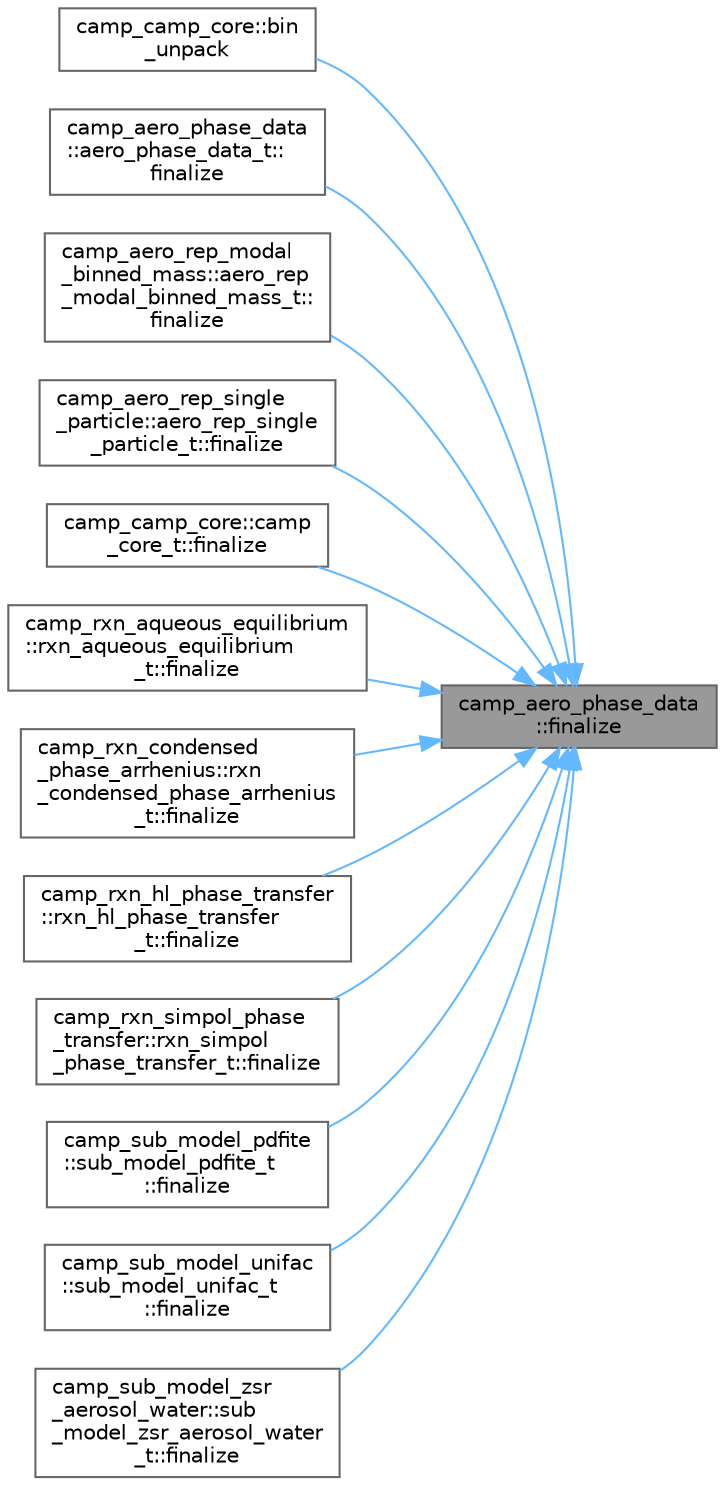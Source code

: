 digraph "camp_aero_phase_data::finalize"
{
 // LATEX_PDF_SIZE
  bgcolor="transparent";
  edge [fontname=Helvetica,fontsize=10,labelfontname=Helvetica,labelfontsize=10];
  node [fontname=Helvetica,fontsize=10,shape=box,height=0.2,width=0.4];
  rankdir="RL";
  Node1 [label="camp_aero_phase_data\l::finalize",height=0.2,width=0.4,color="gray40", fillcolor="grey60", style="filled", fontcolor="black",tooltip="Finalize the aerosol phase data."];
  Node1 -> Node2 [dir="back",color="steelblue1",style="solid"];
  Node2 [label="camp_camp_core::bin\l_unpack",height=0.2,width=0.4,color="grey40", fillcolor="white", style="filled",URL="$namespacecamp__camp__core.html#a672a6ddc1f764207c4b6aa80b72ea203",tooltip="Unpack the given value from the buffer, advancing position."];
  Node1 -> Node3 [dir="back",color="steelblue1",style="solid"];
  Node3 [label="camp_aero_phase_data\l::aero_phase_data_t::\lfinalize",height=0.2,width=0.4,color="grey40", fillcolor="white", style="filled",URL="$structcamp__aero__phase__data_1_1aero__phase__data__t.html#a8f7c60df17083ac8a79867eead583e97",tooltip="Finalize the aerosol phase data."];
  Node1 -> Node4 [dir="back",color="steelblue1",style="solid"];
  Node4 [label="camp_aero_rep_modal\l_binned_mass::aero_rep\l_modal_binned_mass_t::\lfinalize",height=0.2,width=0.4,color="grey40", fillcolor="white", style="filled",URL="$structcamp__aero__rep__modal__binned__mass_1_1aero__rep__modal__binned__mass__t.html#ad7294b462a4dead5dd6060d95da5a7ea",tooltip="Finalize the aerosol representation."];
  Node1 -> Node5 [dir="back",color="steelblue1",style="solid"];
  Node5 [label="camp_aero_rep_single\l_particle::aero_rep_single\l_particle_t::finalize",height=0.2,width=0.4,color="grey40", fillcolor="white", style="filled",URL="$structcamp__aero__rep__single__particle_1_1aero__rep__single__particle__t.html#abe6107d0395ce71134a68b6acf36fab8",tooltip="Finalize the aerosol representation."];
  Node1 -> Node6 [dir="back",color="steelblue1",style="solid"];
  Node6 [label="camp_camp_core::camp\l_core_t::finalize",height=0.2,width=0.4,color="grey40", fillcolor="white", style="filled",URL="$structcamp__camp__core_1_1camp__core__t.html#ad603edad777f5f9a0292ddd5e13fc971",tooltip="Finalize the core."];
  Node1 -> Node7 [dir="back",color="steelblue1",style="solid"];
  Node7 [label="camp_rxn_aqueous_equilibrium\l::rxn_aqueous_equilibrium\l_t::finalize",height=0.2,width=0.4,color="grey40", fillcolor="white", style="filled",URL="$structcamp__rxn__aqueous__equilibrium_1_1rxn__aqueous__equilibrium__t.html#a9012c17ddb42118f5b34c33d69aac15a",tooltip="Finalize the reaction."];
  Node1 -> Node8 [dir="back",color="steelblue1",style="solid"];
  Node8 [label="camp_rxn_condensed\l_phase_arrhenius::rxn\l_condensed_phase_arrhenius\l_t::finalize",height=0.2,width=0.4,color="grey40", fillcolor="white", style="filled",URL="$structcamp__rxn__condensed__phase__arrhenius_1_1rxn__condensed__phase__arrhenius__t.html#af13c4fb0c0c2868d445bc4f616979704",tooltip="Finalize the reaction."];
  Node1 -> Node9 [dir="back",color="steelblue1",style="solid"];
  Node9 [label="camp_rxn_hl_phase_transfer\l::rxn_hl_phase_transfer\l_t::finalize",height=0.2,width=0.4,color="grey40", fillcolor="white", style="filled",URL="$structcamp__rxn__hl__phase__transfer_1_1rxn__hl__phase__transfer__t.html#ac17e19f875db180d3b306806ca952874",tooltip="Finalize the reaction."];
  Node1 -> Node10 [dir="back",color="steelblue1",style="solid"];
  Node10 [label="camp_rxn_simpol_phase\l_transfer::rxn_simpol\l_phase_transfer_t::finalize",height=0.2,width=0.4,color="grey40", fillcolor="white", style="filled",URL="$structcamp__rxn__simpol__phase__transfer_1_1rxn__simpol__phase__transfer__t.html#acb72b63f8e216ac7fa0bf6d25771dfd5",tooltip="Finalize the reaction."];
  Node1 -> Node11 [dir="back",color="steelblue1",style="solid"];
  Node11 [label="camp_sub_model_pdfite\l::sub_model_pdfite_t\l::finalize",height=0.2,width=0.4,color="grey40", fillcolor="white", style="filled",URL="$structcamp__sub__model__pdfite_1_1sub__model__pdfite__t.html#acbcb0f0c5f5904cdc704f6e3c8dc7af0",tooltip="Finalize the reaction."];
  Node1 -> Node12 [dir="back",color="steelblue1",style="solid"];
  Node12 [label="camp_sub_model_unifac\l::sub_model_unifac_t\l::finalize",height=0.2,width=0.4,color="grey40", fillcolor="white", style="filled",URL="$structcamp__sub__model__unifac_1_1sub__model__unifac__t.html#a0711981e502c7c2c932096855d91006d",tooltip="Finalize the sub-model."];
  Node1 -> Node13 [dir="back",color="steelblue1",style="solid"];
  Node13 [label="camp_sub_model_zsr\l_aerosol_water::sub\l_model_zsr_aerosol_water\l_t::finalize",height=0.2,width=0.4,color="grey40", fillcolor="white", style="filled",URL="$structcamp__sub__model__zsr__aerosol__water_1_1sub__model__zsr__aerosol__water__t.html#ac7a874d30347fcbc5bdcdac143f3a8d2",tooltip="Finalize."];
}

